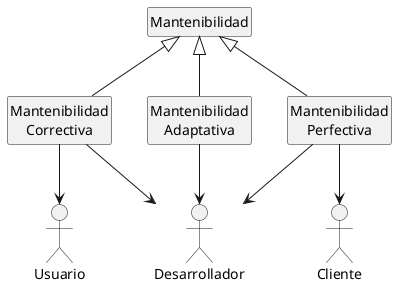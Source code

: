 @startuml

allow_mixing
hide stereotype
hide circle
hide empty members

class Mantenibilidad
class "Mantenibilidad\nCorrectiva" as MantenibilidadCorrectiva
class "Mantenibilidad\nAdaptativa" as MantenibilidadAdaptativa
class "Mantenibilidad\nPerfectiva" as MantenibilidadPerfectiva

Mantenibilidad <|-down- MantenibilidadCorrectiva
Mantenibilidad <|-down- MantenibilidadAdaptativa
Mantenibilidad <|-down- MantenibilidadPerfectiva

actor Usuario
actor Desarrollador
actor Cliente

MantenibilidadCorrectiva --> Usuario
MantenibilidadCorrectiva --> Desarrollador
MantenibilidadAdaptativa --> Desarrollador
MantenibilidadPerfectiva --> Desarrollador
MantenibilidadPerfectiva --> Cliente
@enduml